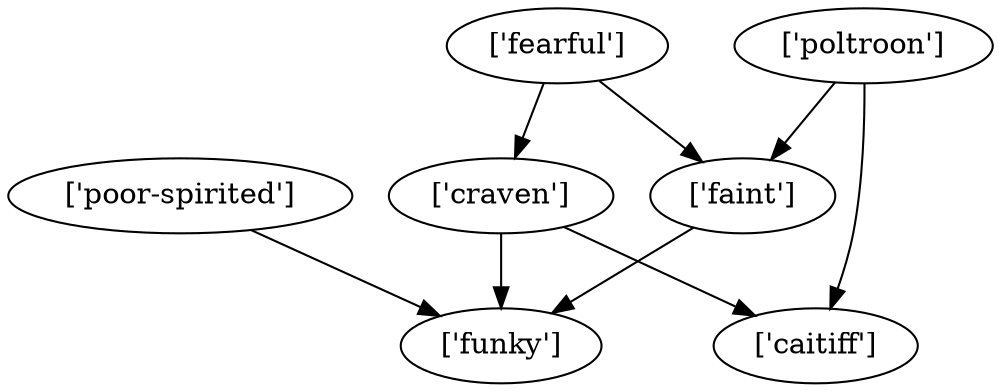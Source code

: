 strict digraph  {
	"['poor-spirited']" -> "['funky']";
	"['fearful']" -> "['faint']";
	"['fearful']" -> "['craven']";
	"['faint']" -> "['funky']";
	"['craven']" -> "['funky']";
	"['craven']" -> "['caitiff']";
	"['poltroon']" -> "['faint']";
	"['poltroon']" -> "['caitiff']";
}
